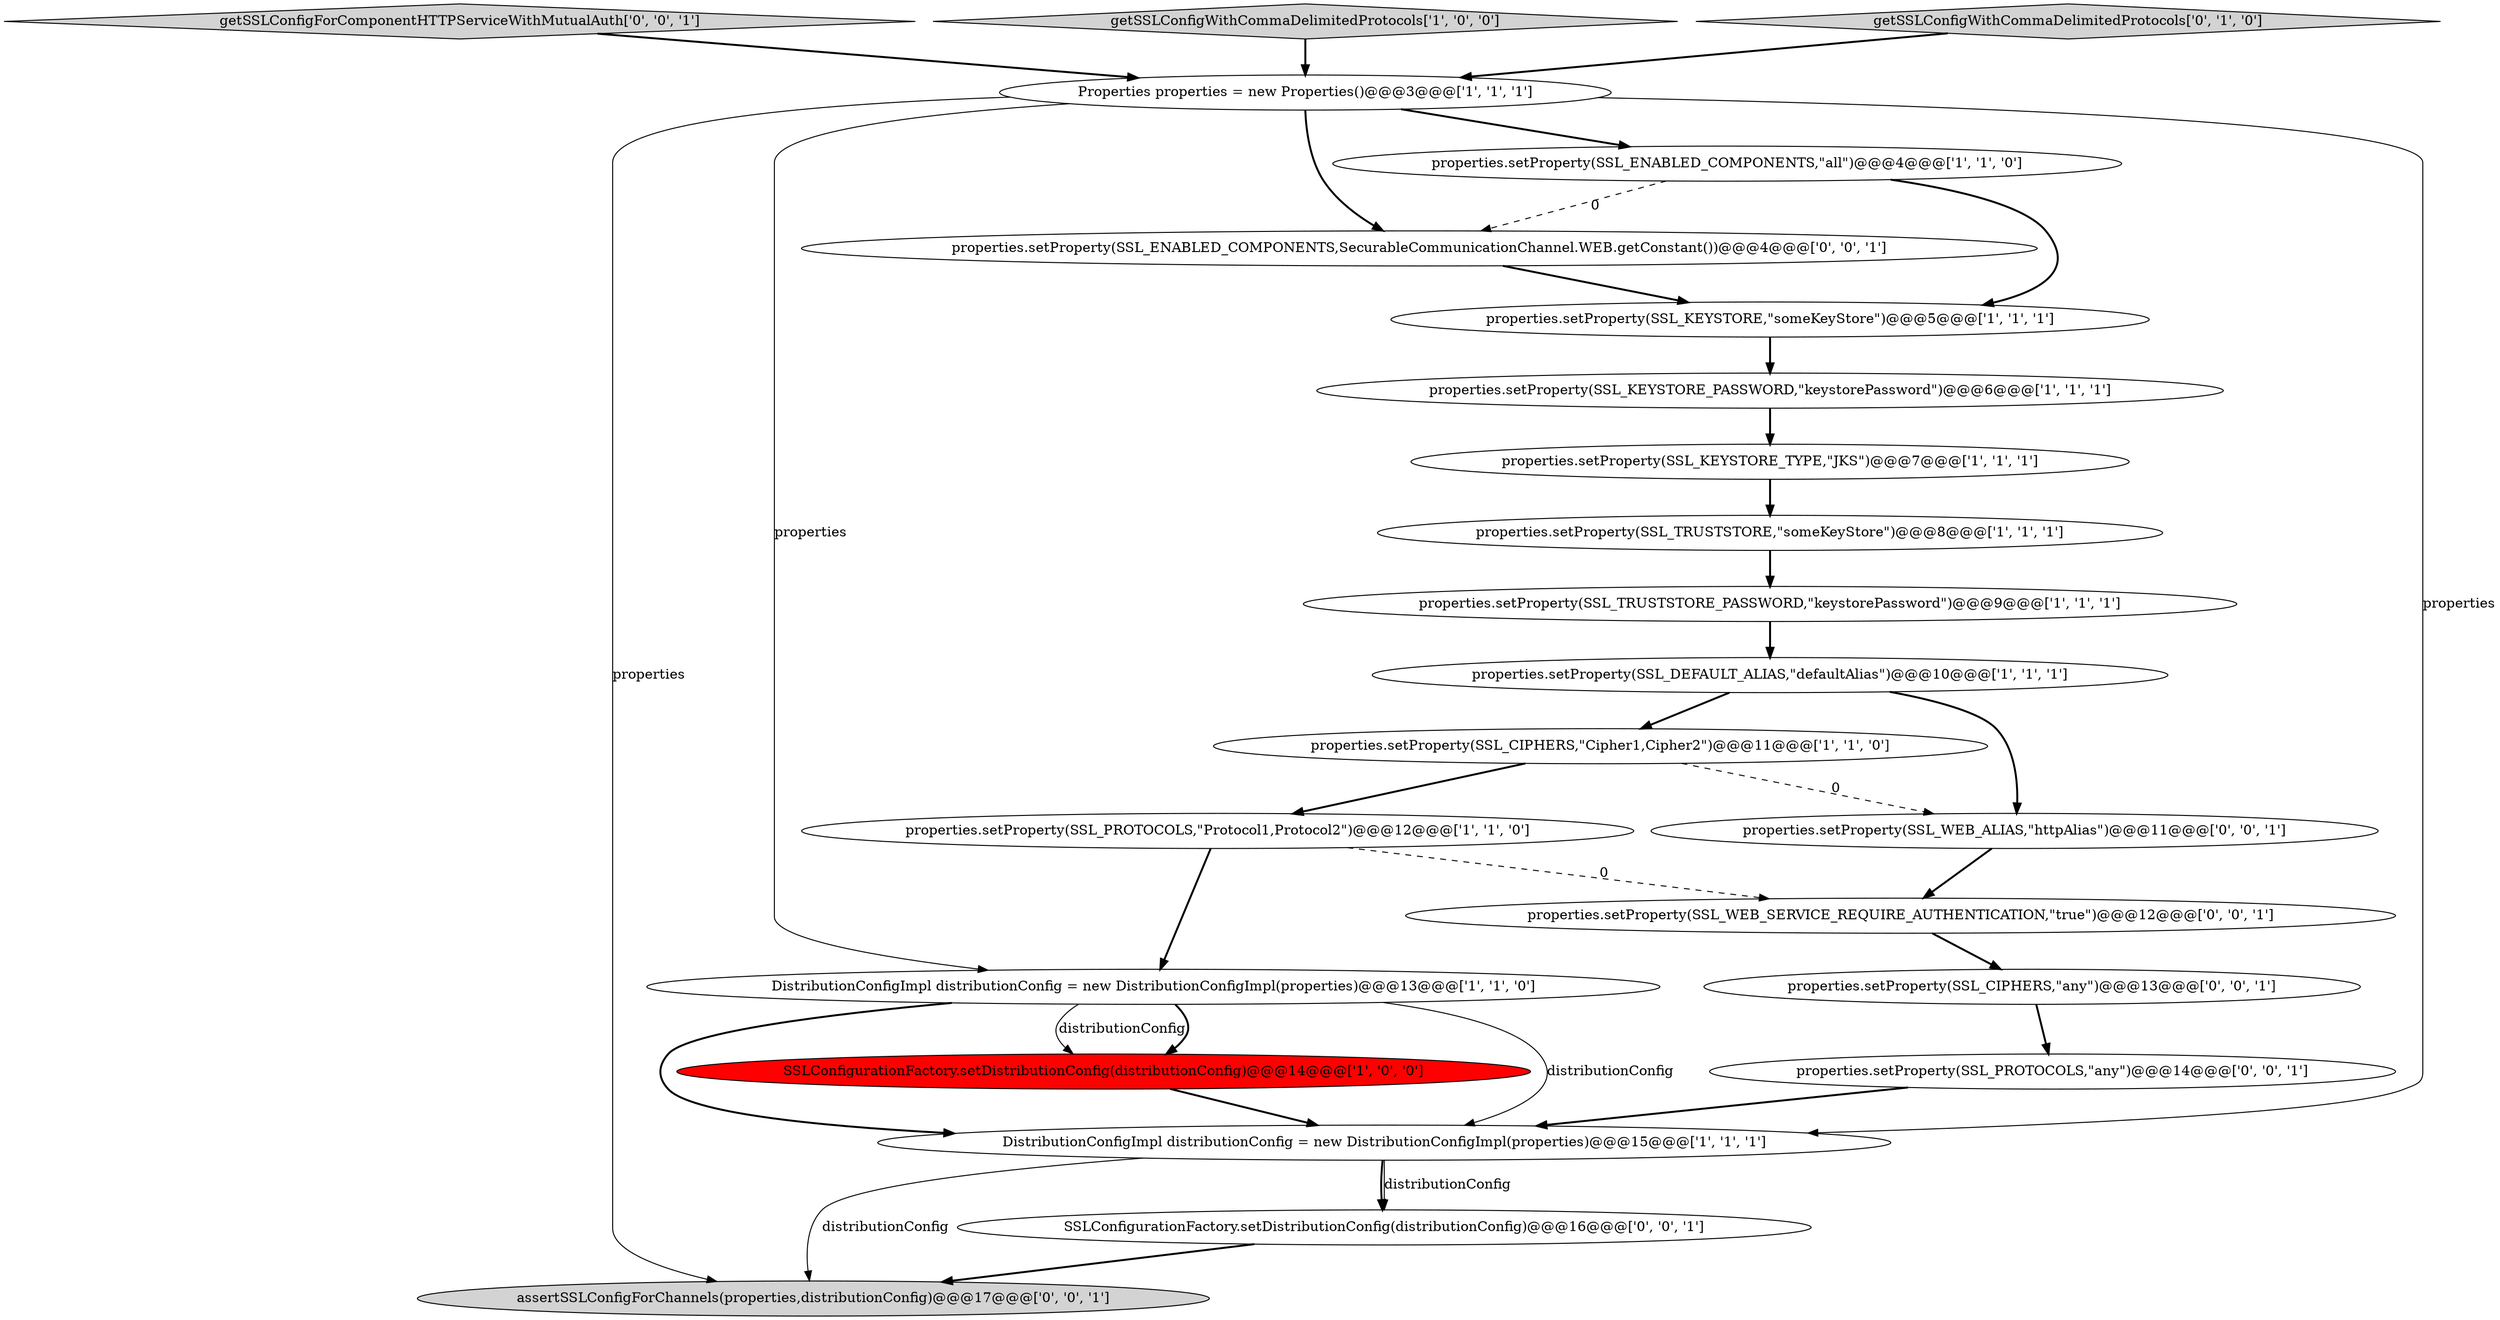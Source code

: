 digraph {
9 [style = filled, label = "SSLConfigurationFactory.setDistributionConfig(distributionConfig)@@@14@@@['1', '0', '0']", fillcolor = red, shape = ellipse image = "AAA1AAABBB1BBB"];
3 [style = filled, label = "properties.setProperty(SSL_TRUSTSTORE,\"someKeyStore\")@@@8@@@['1', '1', '1']", fillcolor = white, shape = ellipse image = "AAA0AAABBB1BBB"];
5 [style = filled, label = "properties.setProperty(SSL_TRUSTSTORE_PASSWORD,\"keystorePassword\")@@@9@@@['1', '1', '1']", fillcolor = white, shape = ellipse image = "AAA0AAABBB1BBB"];
16 [style = filled, label = "getSSLConfigForComponentHTTPServiceWithMutualAuth['0', '0', '1']", fillcolor = lightgray, shape = diamond image = "AAA0AAABBB3BBB"];
7 [style = filled, label = "Properties properties = new Properties()@@@3@@@['1', '1', '1']", fillcolor = white, shape = ellipse image = "AAA0AAABBB1BBB"];
12 [style = filled, label = "properties.setProperty(SSL_KEYSTORE_PASSWORD,\"keystorePassword\")@@@6@@@['1', '1', '1']", fillcolor = white, shape = ellipse image = "AAA0AAABBB1BBB"];
2 [style = filled, label = "getSSLConfigWithCommaDelimitedProtocols['1', '0', '0']", fillcolor = lightgray, shape = diamond image = "AAA0AAABBB1BBB"];
22 [style = filled, label = "properties.setProperty(SSL_WEB_ALIAS,\"httpAlias\")@@@11@@@['0', '0', '1']", fillcolor = white, shape = ellipse image = "AAA0AAABBB3BBB"];
18 [style = filled, label = "properties.setProperty(SSL_ENABLED_COMPONENTS,SecurableCommunicationChannel.WEB.getConstant())@@@4@@@['0', '0', '1']", fillcolor = white, shape = ellipse image = "AAA0AAABBB3BBB"];
6 [style = filled, label = "DistributionConfigImpl distributionConfig = new DistributionConfigImpl(properties)@@@13@@@['1', '1', '0']", fillcolor = white, shape = ellipse image = "AAA0AAABBB1BBB"];
19 [style = filled, label = "SSLConfigurationFactory.setDistributionConfig(distributionConfig)@@@16@@@['0', '0', '1']", fillcolor = white, shape = ellipse image = "AAA0AAABBB3BBB"];
21 [style = filled, label = "properties.setProperty(SSL_PROTOCOLS,\"any\")@@@14@@@['0', '0', '1']", fillcolor = white, shape = ellipse image = "AAA0AAABBB3BBB"];
1 [style = filled, label = "properties.setProperty(SSL_CIPHERS,\"Cipher1,Cipher2\")@@@11@@@['1', '1', '0']", fillcolor = white, shape = ellipse image = "AAA0AAABBB1BBB"];
0 [style = filled, label = "properties.setProperty(SSL_KEYSTORE,\"someKeyStore\")@@@5@@@['1', '1', '1']", fillcolor = white, shape = ellipse image = "AAA0AAABBB1BBB"];
15 [style = filled, label = "properties.setProperty(SSL_WEB_SERVICE_REQUIRE_AUTHENTICATION,\"true\")@@@12@@@['0', '0', '1']", fillcolor = white, shape = ellipse image = "AAA0AAABBB3BBB"];
14 [style = filled, label = "getSSLConfigWithCommaDelimitedProtocols['0', '1', '0']", fillcolor = lightgray, shape = diamond image = "AAA0AAABBB2BBB"];
20 [style = filled, label = "assertSSLConfigForChannels(properties,distributionConfig)@@@17@@@['0', '0', '1']", fillcolor = lightgray, shape = ellipse image = "AAA0AAABBB3BBB"];
10 [style = filled, label = "DistributionConfigImpl distributionConfig = new DistributionConfigImpl(properties)@@@15@@@['1', '1', '1']", fillcolor = white, shape = ellipse image = "AAA0AAABBB1BBB"];
11 [style = filled, label = "properties.setProperty(SSL_PROTOCOLS,\"Protocol1,Protocol2\")@@@12@@@['1', '1', '0']", fillcolor = white, shape = ellipse image = "AAA0AAABBB1BBB"];
4 [style = filled, label = "properties.setProperty(SSL_ENABLED_COMPONENTS,\"all\")@@@4@@@['1', '1', '0']", fillcolor = white, shape = ellipse image = "AAA0AAABBB1BBB"];
13 [style = filled, label = "properties.setProperty(SSL_KEYSTORE_TYPE,\"JKS\")@@@7@@@['1', '1', '1']", fillcolor = white, shape = ellipse image = "AAA0AAABBB1BBB"];
17 [style = filled, label = "properties.setProperty(SSL_CIPHERS,\"any\")@@@13@@@['0', '0', '1']", fillcolor = white, shape = ellipse image = "AAA0AAABBB3BBB"];
8 [style = filled, label = "properties.setProperty(SSL_DEFAULT_ALIAS,\"defaultAlias\")@@@10@@@['1', '1', '1']", fillcolor = white, shape = ellipse image = "AAA0AAABBB1BBB"];
4->18 [style = dashed, label="0"];
5->8 [style = bold, label=""];
21->10 [style = bold, label=""];
10->19 [style = solid, label="distributionConfig"];
22->15 [style = bold, label=""];
11->15 [style = dashed, label="0"];
10->19 [style = bold, label=""];
0->12 [style = bold, label=""];
11->6 [style = bold, label=""];
19->20 [style = bold, label=""];
6->9 [style = solid, label="distributionConfig"];
16->7 [style = bold, label=""];
6->10 [style = solid, label="distributionConfig"];
7->4 [style = bold, label=""];
9->10 [style = bold, label=""];
1->22 [style = dashed, label="0"];
1->11 [style = bold, label=""];
4->0 [style = bold, label=""];
14->7 [style = bold, label=""];
8->22 [style = bold, label=""];
7->10 [style = solid, label="properties"];
7->20 [style = solid, label="properties"];
8->1 [style = bold, label=""];
12->13 [style = bold, label=""];
15->17 [style = bold, label=""];
3->5 [style = bold, label=""];
13->3 [style = bold, label=""];
6->10 [style = bold, label=""];
10->20 [style = solid, label="distributionConfig"];
7->18 [style = bold, label=""];
2->7 [style = bold, label=""];
6->9 [style = bold, label=""];
17->21 [style = bold, label=""];
18->0 [style = bold, label=""];
7->6 [style = solid, label="properties"];
}
